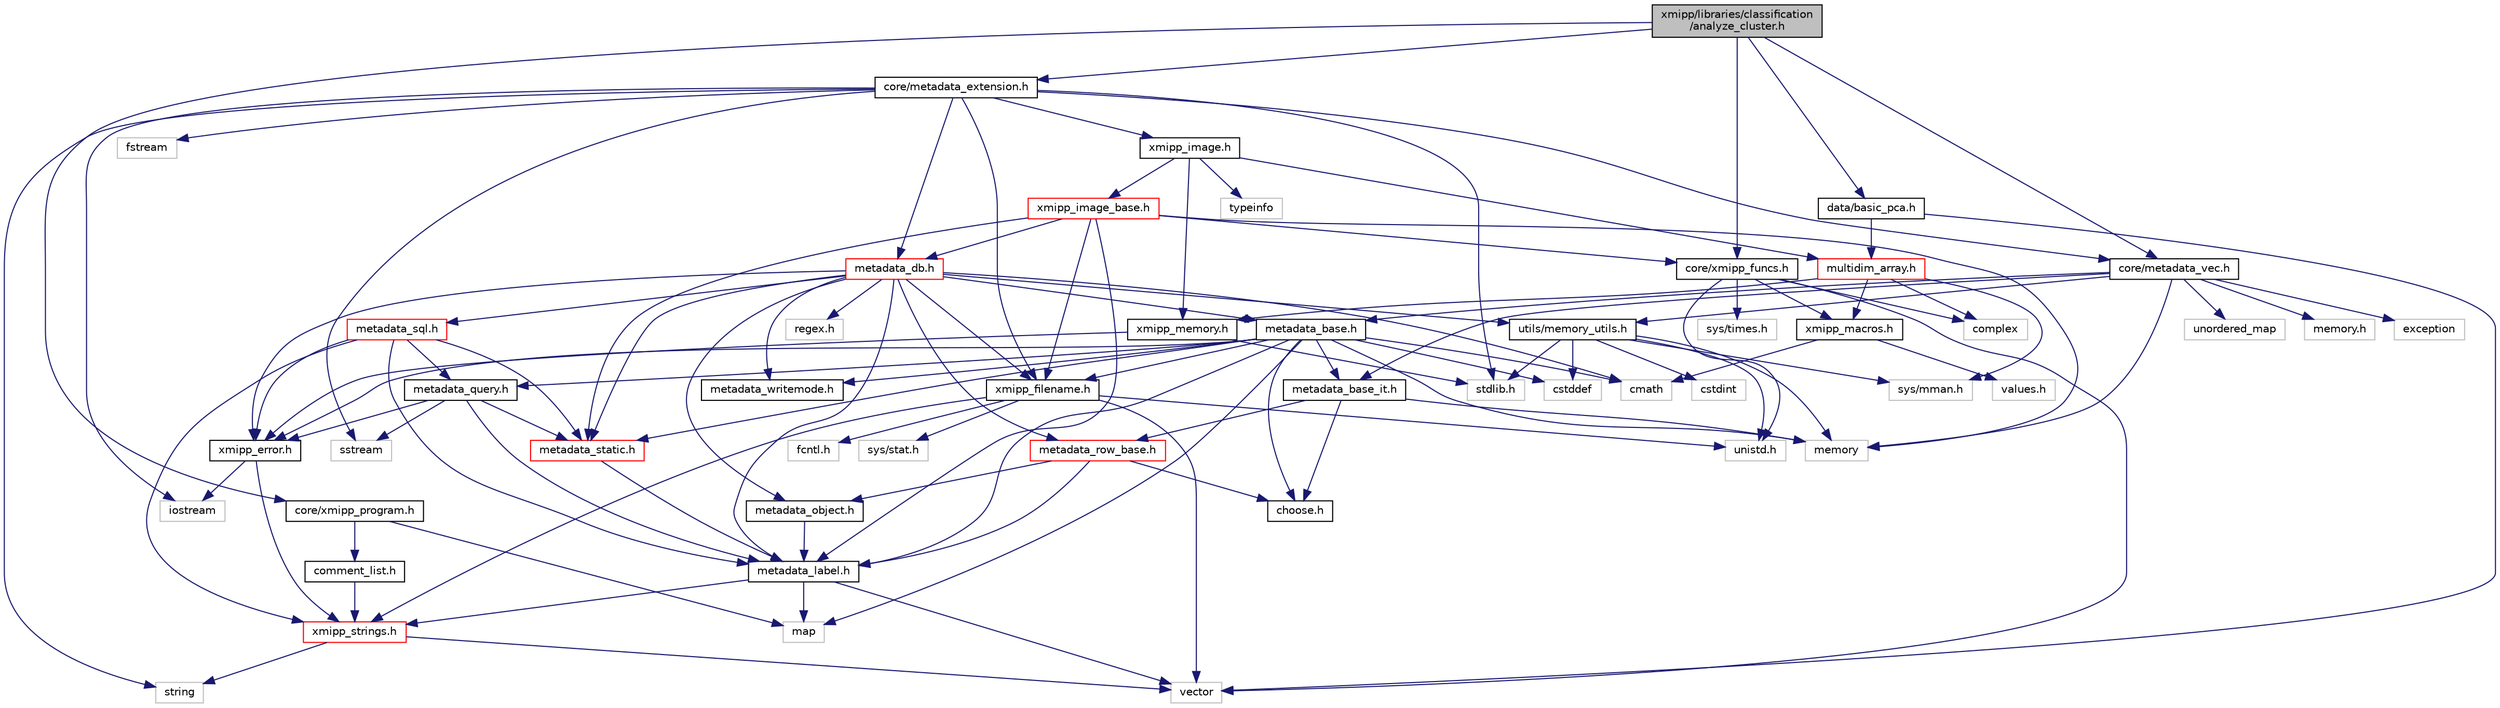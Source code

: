 digraph "xmipp/libraries/classification/analyze_cluster.h"
{
  edge [fontname="Helvetica",fontsize="10",labelfontname="Helvetica",labelfontsize="10"];
  node [fontname="Helvetica",fontsize="10",shape=record];
  Node0 [label="xmipp/libraries/classification\l/analyze_cluster.h",height=0.2,width=0.4,color="black", fillcolor="grey75", style="filled", fontcolor="black"];
  Node0 -> Node1 [color="midnightblue",fontsize="10",style="solid",fontname="Helvetica"];
  Node1 [label="core/xmipp_funcs.h",height=0.2,width=0.4,color="black", fillcolor="white", style="filled",URL="$xmipp__funcs_8h.html"];
  Node1 -> Node2 [color="midnightblue",fontsize="10",style="solid",fontname="Helvetica"];
  Node2 [label="complex",height=0.2,width=0.4,color="grey75", fillcolor="white", style="filled"];
  Node1 -> Node3 [color="midnightblue",fontsize="10",style="solid",fontname="Helvetica"];
  Node3 [label="xmipp_macros.h",height=0.2,width=0.4,color="black", fillcolor="white", style="filled",URL="$xmipp__macros_8h.html"];
  Node3 -> Node4 [color="midnightblue",fontsize="10",style="solid",fontname="Helvetica"];
  Node4 [label="values.h",height=0.2,width=0.4,color="grey75", fillcolor="white", style="filled"];
  Node3 -> Node5 [color="midnightblue",fontsize="10",style="solid",fontname="Helvetica"];
  Node5 [label="cmath",height=0.2,width=0.4,color="grey75", fillcolor="white", style="filled"];
  Node1 -> Node6 [color="midnightblue",fontsize="10",style="solid",fontname="Helvetica"];
  Node6 [label="vector",height=0.2,width=0.4,color="grey75", fillcolor="white", style="filled"];
  Node1 -> Node7 [color="midnightblue",fontsize="10",style="solid",fontname="Helvetica"];
  Node7 [label="unistd.h",height=0.2,width=0.4,color="grey75", fillcolor="white", style="filled"];
  Node1 -> Node8 [color="midnightblue",fontsize="10",style="solid",fontname="Helvetica"];
  Node8 [label="sys/times.h",height=0.2,width=0.4,color="grey75", fillcolor="white", style="filled"];
  Node0 -> Node9 [color="midnightblue",fontsize="10",style="solid",fontname="Helvetica"];
  Node9 [label="core/metadata_vec.h",height=0.2,width=0.4,color="black", fillcolor="white", style="filled",URL="$metadata__vec_8h.html"];
  Node9 -> Node10 [color="midnightblue",fontsize="10",style="solid",fontname="Helvetica"];
  Node10 [label="memory",height=0.2,width=0.4,color="grey75", fillcolor="white", style="filled"];
  Node9 -> Node11 [color="midnightblue",fontsize="10",style="solid",fontname="Helvetica"];
  Node11 [label="exception",height=0.2,width=0.4,color="grey75", fillcolor="white", style="filled"];
  Node9 -> Node12 [color="midnightblue",fontsize="10",style="solid",fontname="Helvetica"];
  Node12 [label="unordered_map",height=0.2,width=0.4,color="grey75", fillcolor="white", style="filled"];
  Node9 -> Node13 [color="midnightblue",fontsize="10",style="solid",fontname="Helvetica"];
  Node13 [label="memory.h",height=0.2,width=0.4,color="grey75", fillcolor="white", style="filled"];
  Node9 -> Node14 [color="midnightblue",fontsize="10",style="solid",fontname="Helvetica"];
  Node14 [label="metadata_base.h",height=0.2,width=0.4,color="black", fillcolor="white", style="filled",URL="$metadata__base_8h.html"];
  Node14 -> Node15 [color="midnightblue",fontsize="10",style="solid",fontname="Helvetica"];
  Node15 [label="cstddef",height=0.2,width=0.4,color="grey75", fillcolor="white", style="filled"];
  Node14 -> Node16 [color="midnightblue",fontsize="10",style="solid",fontname="Helvetica"];
  Node16 [label="map",height=0.2,width=0.4,color="grey75", fillcolor="white", style="filled"];
  Node14 -> Node5 [color="midnightblue",fontsize="10",style="solid",fontname="Helvetica"];
  Node14 -> Node10 [color="midnightblue",fontsize="10",style="solid",fontname="Helvetica"];
  Node14 -> Node17 [color="midnightblue",fontsize="10",style="solid",fontname="Helvetica"];
  Node17 [label="xmipp_error.h",height=0.2,width=0.4,color="black", fillcolor="white", style="filled",URL="$xmipp__error_8h.html"];
  Node17 -> Node18 [color="midnightblue",fontsize="10",style="solid",fontname="Helvetica"];
  Node18 [label="iostream",height=0.2,width=0.4,color="grey75", fillcolor="white", style="filled"];
  Node17 -> Node19 [color="midnightblue",fontsize="10",style="solid",fontname="Helvetica"];
  Node19 [label="xmipp_strings.h",height=0.2,width=0.4,color="red", fillcolor="white", style="filled",URL="$xmipp__strings_8h.html"];
  Node19 -> Node6 [color="midnightblue",fontsize="10",style="solid",fontname="Helvetica"];
  Node19 -> Node20 [color="midnightblue",fontsize="10",style="solid",fontname="Helvetica"];
  Node20 [label="string",height=0.2,width=0.4,color="grey75", fillcolor="white", style="filled"];
  Node14 -> Node22 [color="midnightblue",fontsize="10",style="solid",fontname="Helvetica"];
  Node22 [label="xmipp_filename.h",height=0.2,width=0.4,color="black", fillcolor="white", style="filled",URL="$xmipp__filename_8h.html"];
  Node22 -> Node6 [color="midnightblue",fontsize="10",style="solid",fontname="Helvetica"];
  Node22 -> Node23 [color="midnightblue",fontsize="10",style="solid",fontname="Helvetica"];
  Node23 [label="sys/stat.h",height=0.2,width=0.4,color="grey75", fillcolor="white", style="filled"];
  Node22 -> Node7 [color="midnightblue",fontsize="10",style="solid",fontname="Helvetica"];
  Node22 -> Node19 [color="midnightblue",fontsize="10",style="solid",fontname="Helvetica"];
  Node22 -> Node24 [color="midnightblue",fontsize="10",style="solid",fontname="Helvetica"];
  Node24 [label="fcntl.h",height=0.2,width=0.4,color="grey75", fillcolor="white", style="filled"];
  Node14 -> Node25 [color="midnightblue",fontsize="10",style="solid",fontname="Helvetica"];
  Node25 [label="metadata_label.h",height=0.2,width=0.4,color="black", fillcolor="white", style="filled",URL="$metadata__label_8h.html"];
  Node25 -> Node16 [color="midnightblue",fontsize="10",style="solid",fontname="Helvetica"];
  Node25 -> Node19 [color="midnightblue",fontsize="10",style="solid",fontname="Helvetica"];
  Node25 -> Node6 [color="midnightblue",fontsize="10",style="solid",fontname="Helvetica"];
  Node14 -> Node26 [color="midnightblue",fontsize="10",style="solid",fontname="Helvetica"];
  Node26 [label="metadata_writemode.h",height=0.2,width=0.4,color="black", fillcolor="white", style="filled",URL="$metadata__writemode_8h.html"];
  Node14 -> Node27 [color="midnightblue",fontsize="10",style="solid",fontname="Helvetica"];
  Node27 [label="metadata_base_it.h",height=0.2,width=0.4,color="black", fillcolor="white", style="filled",URL="$metadata__base__it_8h.html"];
  Node27 -> Node10 [color="midnightblue",fontsize="10",style="solid",fontname="Helvetica"];
  Node27 -> Node28 [color="midnightblue",fontsize="10",style="solid",fontname="Helvetica"];
  Node28 [label="metadata_row_base.h",height=0.2,width=0.4,color="red", fillcolor="white", style="filled",URL="$metadata__row__base_8h.html"];
  Node28 -> Node25 [color="midnightblue",fontsize="10",style="solid",fontname="Helvetica"];
  Node28 -> Node29 [color="midnightblue",fontsize="10",style="solid",fontname="Helvetica"];
  Node29 [label="metadata_object.h",height=0.2,width=0.4,color="black", fillcolor="white", style="filled",URL="$metadata__object_8h.html"];
  Node29 -> Node25 [color="midnightblue",fontsize="10",style="solid",fontname="Helvetica"];
  Node28 -> Node30 [color="midnightblue",fontsize="10",style="solid",fontname="Helvetica"];
  Node30 [label="choose.h",height=0.2,width=0.4,color="black", fillcolor="white", style="filled",URL="$choose_8h.html"];
  Node27 -> Node30 [color="midnightblue",fontsize="10",style="solid",fontname="Helvetica"];
  Node14 -> Node32 [color="midnightblue",fontsize="10",style="solid",fontname="Helvetica"];
  Node32 [label="metadata_static.h",height=0.2,width=0.4,color="red", fillcolor="white", style="filled",URL="$metadata__static_8h.html"];
  Node32 -> Node25 [color="midnightblue",fontsize="10",style="solid",fontname="Helvetica"];
  Node14 -> Node35 [color="midnightblue",fontsize="10",style="solid",fontname="Helvetica"];
  Node35 [label="metadata_query.h",height=0.2,width=0.4,color="black", fillcolor="white", style="filled",URL="$metadata__query_8h.html"];
  Node35 -> Node36 [color="midnightblue",fontsize="10",style="solid",fontname="Helvetica"];
  Node36 [label="sstream",height=0.2,width=0.4,color="grey75", fillcolor="white", style="filled"];
  Node35 -> Node25 [color="midnightblue",fontsize="10",style="solid",fontname="Helvetica"];
  Node35 -> Node17 [color="midnightblue",fontsize="10",style="solid",fontname="Helvetica"];
  Node35 -> Node32 [color="midnightblue",fontsize="10",style="solid",fontname="Helvetica"];
  Node14 -> Node30 [color="midnightblue",fontsize="10",style="solid",fontname="Helvetica"];
  Node9 -> Node27 [color="midnightblue",fontsize="10",style="solid",fontname="Helvetica"];
  Node9 -> Node37 [color="midnightblue",fontsize="10",style="solid",fontname="Helvetica"];
  Node37 [label="utils/memory_utils.h",height=0.2,width=0.4,color="black", fillcolor="white", style="filled",URL="$memory__utils_8h.html"];
  Node37 -> Node15 [color="midnightblue",fontsize="10",style="solid",fontname="Helvetica"];
  Node37 -> Node38 [color="midnightblue",fontsize="10",style="solid",fontname="Helvetica"];
  Node38 [label="stdlib.h",height=0.2,width=0.4,color="grey75", fillcolor="white", style="filled"];
  Node37 -> Node39 [color="midnightblue",fontsize="10",style="solid",fontname="Helvetica"];
  Node39 [label="cstdint",height=0.2,width=0.4,color="grey75", fillcolor="white", style="filled"];
  Node37 -> Node10 [color="midnightblue",fontsize="10",style="solid",fontname="Helvetica"];
  Node37 -> Node40 [color="midnightblue",fontsize="10",style="solid",fontname="Helvetica"];
  Node40 [label="sys/mman.h",height=0.2,width=0.4,color="grey75", fillcolor="white", style="filled"];
  Node37 -> Node7 [color="midnightblue",fontsize="10",style="solid",fontname="Helvetica"];
  Node0 -> Node41 [color="midnightblue",fontsize="10",style="solid",fontname="Helvetica"];
  Node41 [label="core/metadata_extension.h",height=0.2,width=0.4,color="black", fillcolor="white", style="filled",URL="$metadata__extension_8h.html"];
  Node41 -> Node22 [color="midnightblue",fontsize="10",style="solid",fontname="Helvetica"];
  Node41 -> Node42 [color="midnightblue",fontsize="10",style="solid",fontname="Helvetica"];
  Node42 [label="xmipp_image.h",height=0.2,width=0.4,color="black", fillcolor="white", style="filled",URL="$xmipp__image_8h.html"];
  Node42 -> Node43 [color="midnightblue",fontsize="10",style="solid",fontname="Helvetica"];
  Node43 [label="typeinfo",height=0.2,width=0.4,color="grey75", fillcolor="white", style="filled"];
  Node42 -> Node44 [color="midnightblue",fontsize="10",style="solid",fontname="Helvetica"];
  Node44 [label="multidim_array.h",height=0.2,width=0.4,color="red", fillcolor="white", style="filled",URL="$multidim__array_8h.html"];
  Node44 -> Node3 [color="midnightblue",fontsize="10",style="solid",fontname="Helvetica"];
  Node44 -> Node40 [color="midnightblue",fontsize="10",style="solid",fontname="Helvetica"];
  Node44 -> Node2 [color="midnightblue",fontsize="10",style="solid",fontname="Helvetica"];
  Node44 -> Node51 [color="midnightblue",fontsize="10",style="solid",fontname="Helvetica"];
  Node51 [label="xmipp_memory.h",height=0.2,width=0.4,color="black", fillcolor="white", style="filled",URL="$xmipp__memory_8h.html"];
  Node51 -> Node38 [color="midnightblue",fontsize="10",style="solid",fontname="Helvetica"];
  Node51 -> Node17 [color="midnightblue",fontsize="10",style="solid",fontname="Helvetica"];
  Node42 -> Node53 [color="midnightblue",fontsize="10",style="solid",fontname="Helvetica"];
  Node53 [label="xmipp_image_base.h",height=0.2,width=0.4,color="red", fillcolor="white", style="filled",URL="$xmipp__image__base_8h.html"];
  Node53 -> Node10 [color="midnightblue",fontsize="10",style="solid",fontname="Helvetica"];
  Node53 -> Node25 [color="midnightblue",fontsize="10",style="solid",fontname="Helvetica"];
  Node53 -> Node32 [color="midnightblue",fontsize="10",style="solid",fontname="Helvetica"];
  Node53 -> Node56 [color="midnightblue",fontsize="10",style="solid",fontname="Helvetica"];
  Node56 [label="metadata_db.h",height=0.2,width=0.4,color="red", fillcolor="white", style="filled",URL="$metadata__db_8h.html"];
  Node56 -> Node57 [color="midnightblue",fontsize="10",style="solid",fontname="Helvetica"];
  Node57 [label="regex.h",height=0.2,width=0.4,color="grey75", fillcolor="white", style="filled"];
  Node56 -> Node5 [color="midnightblue",fontsize="10",style="solid",fontname="Helvetica"];
  Node56 -> Node37 [color="midnightblue",fontsize="10",style="solid",fontname="Helvetica"];
  Node56 -> Node14 [color="midnightblue",fontsize="10",style="solid",fontname="Helvetica"];
  Node56 -> Node25 [color="midnightblue",fontsize="10",style="solid",fontname="Helvetica"];
  Node56 -> Node29 [color="midnightblue",fontsize="10",style="solid",fontname="Helvetica"];
  Node56 -> Node28 [color="midnightblue",fontsize="10",style="solid",fontname="Helvetica"];
  Node56 -> Node32 [color="midnightblue",fontsize="10",style="solid",fontname="Helvetica"];
  Node56 -> Node58 [color="midnightblue",fontsize="10",style="solid",fontname="Helvetica"];
  Node58 [label="metadata_sql.h",height=0.2,width=0.4,color="red", fillcolor="white", style="filled",URL="$metadata__sql_8h.html"];
  Node58 -> Node19 [color="midnightblue",fontsize="10",style="solid",fontname="Helvetica"];
  Node58 -> Node25 [color="midnightblue",fontsize="10",style="solid",fontname="Helvetica"];
  Node58 -> Node17 [color="midnightblue",fontsize="10",style="solid",fontname="Helvetica"];
  Node58 -> Node32 [color="midnightblue",fontsize="10",style="solid",fontname="Helvetica"];
  Node58 -> Node35 [color="midnightblue",fontsize="10",style="solid",fontname="Helvetica"];
  Node56 -> Node17 [color="midnightblue",fontsize="10",style="solid",fontname="Helvetica"];
  Node56 -> Node22 [color="midnightblue",fontsize="10",style="solid",fontname="Helvetica"];
  Node56 -> Node26 [color="midnightblue",fontsize="10",style="solid",fontname="Helvetica"];
  Node53 -> Node22 [color="midnightblue",fontsize="10",style="solid",fontname="Helvetica"];
  Node53 -> Node1 [color="midnightblue",fontsize="10",style="solid",fontname="Helvetica"];
  Node42 -> Node51 [color="midnightblue",fontsize="10",style="solid",fontname="Helvetica"];
  Node41 -> Node9 [color="midnightblue",fontsize="10",style="solid",fontname="Helvetica"];
  Node41 -> Node56 [color="midnightblue",fontsize="10",style="solid",fontname="Helvetica"];
  Node41 -> Node38 [color="midnightblue",fontsize="10",style="solid",fontname="Helvetica"];
  Node41 -> Node79 [color="midnightblue",fontsize="10",style="solid",fontname="Helvetica"];
  Node79 [label="fstream",height=0.2,width=0.4,color="grey75", fillcolor="white", style="filled"];
  Node41 -> Node18 [color="midnightblue",fontsize="10",style="solid",fontname="Helvetica"];
  Node41 -> Node36 [color="midnightblue",fontsize="10",style="solid",fontname="Helvetica"];
  Node41 -> Node20 [color="midnightblue",fontsize="10",style="solid",fontname="Helvetica"];
  Node0 -> Node80 [color="midnightblue",fontsize="10",style="solid",fontname="Helvetica"];
  Node80 [label="data/basic_pca.h",height=0.2,width=0.4,color="black", fillcolor="white", style="filled",URL="$basic__pca_8h.html"];
  Node80 -> Node6 [color="midnightblue",fontsize="10",style="solid",fontname="Helvetica"];
  Node80 -> Node44 [color="midnightblue",fontsize="10",style="solid",fontname="Helvetica"];
  Node0 -> Node81 [color="midnightblue",fontsize="10",style="solid",fontname="Helvetica"];
  Node81 [label="core/xmipp_program.h",height=0.2,width=0.4,color="black", fillcolor="white", style="filled",URL="$xmipp__program_8h.html"];
  Node81 -> Node16 [color="midnightblue",fontsize="10",style="solid",fontname="Helvetica"];
  Node81 -> Node82 [color="midnightblue",fontsize="10",style="solid",fontname="Helvetica"];
  Node82 [label="comment_list.h",height=0.2,width=0.4,color="black", fillcolor="white", style="filled",URL="$comment__list_8h.html"];
  Node82 -> Node19 [color="midnightblue",fontsize="10",style="solid",fontname="Helvetica"];
}
